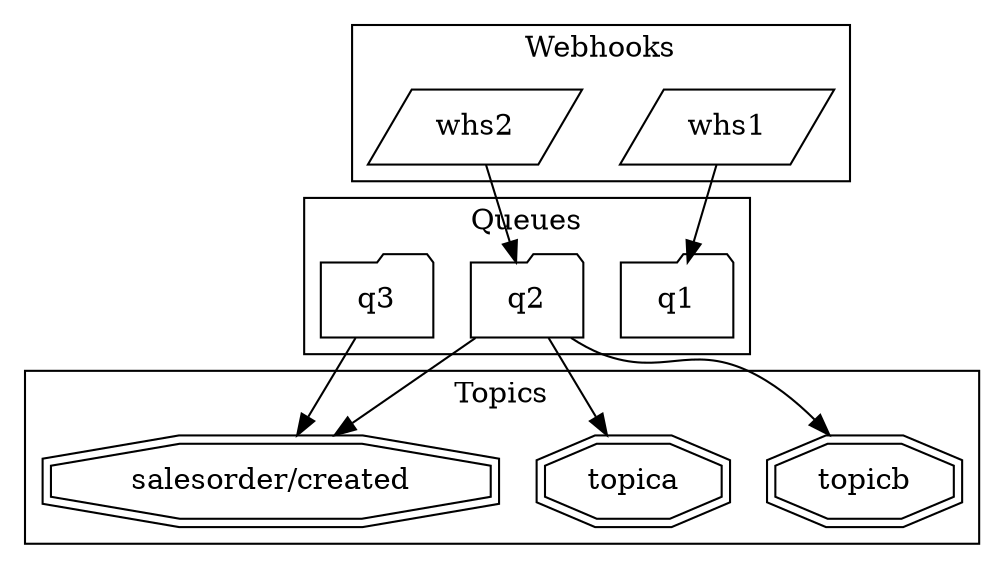 digraph {
    subgraph cluster_queues {
        node [shape=folder];
        label="Queues";
        q1;
        q2;
        q3;
    }

    subgraph cluster_topics {
        node [shape=doubleoctagon];
        label="Topics";
        "salesorder/created";
        "topica";
        "topicb";
    }

    subgraph cluster_webhooks {
        node [shape=parallelogram];
        label="Webhooks";
        "whs1";
        "whs2";
    }

    "q2" -> "topica";
    "q2" -> "topicb";
    "q2" -> "salesorder/created";
    "q3" -> "salesorder/created";

    "whs1" -> "q1";
    "whs2" -> "q2";



}
